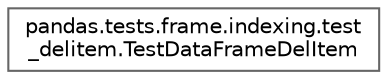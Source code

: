digraph "Graphical Class Hierarchy"
{
 // LATEX_PDF_SIZE
  bgcolor="transparent";
  edge [fontname=Helvetica,fontsize=10,labelfontname=Helvetica,labelfontsize=10];
  node [fontname=Helvetica,fontsize=10,shape=box,height=0.2,width=0.4];
  rankdir="LR";
  Node0 [id="Node000000",label="pandas.tests.frame.indexing.test\l_delitem.TestDataFrameDelItem",height=0.2,width=0.4,color="grey40", fillcolor="white", style="filled",URL="$d1/d34/classpandas_1_1tests_1_1frame_1_1indexing_1_1test__delitem_1_1TestDataFrameDelItem.html",tooltip=" "];
}
